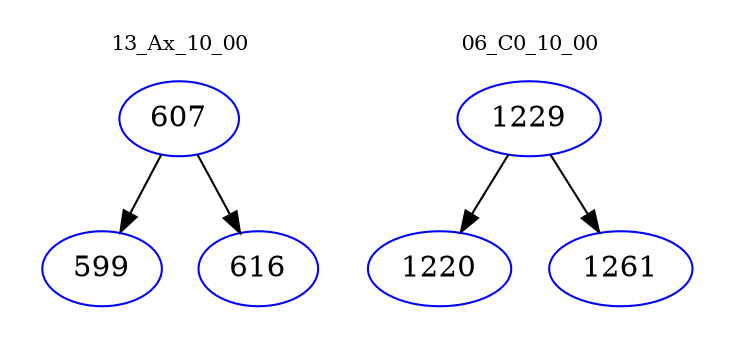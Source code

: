 digraph{
subgraph cluster_0 {
color = white
label = "13_Ax_10_00";
fontsize=10;
T0_607 [label="607", color="blue"]
T0_607 -> T0_599 [color="black"]
T0_599 [label="599", color="blue"]
T0_607 -> T0_616 [color="black"]
T0_616 [label="616", color="blue"]
}
subgraph cluster_1 {
color = white
label = "06_C0_10_00";
fontsize=10;
T1_1229 [label="1229", color="blue"]
T1_1229 -> T1_1220 [color="black"]
T1_1220 [label="1220", color="blue"]
T1_1229 -> T1_1261 [color="black"]
T1_1261 [label="1261", color="blue"]
}
}
